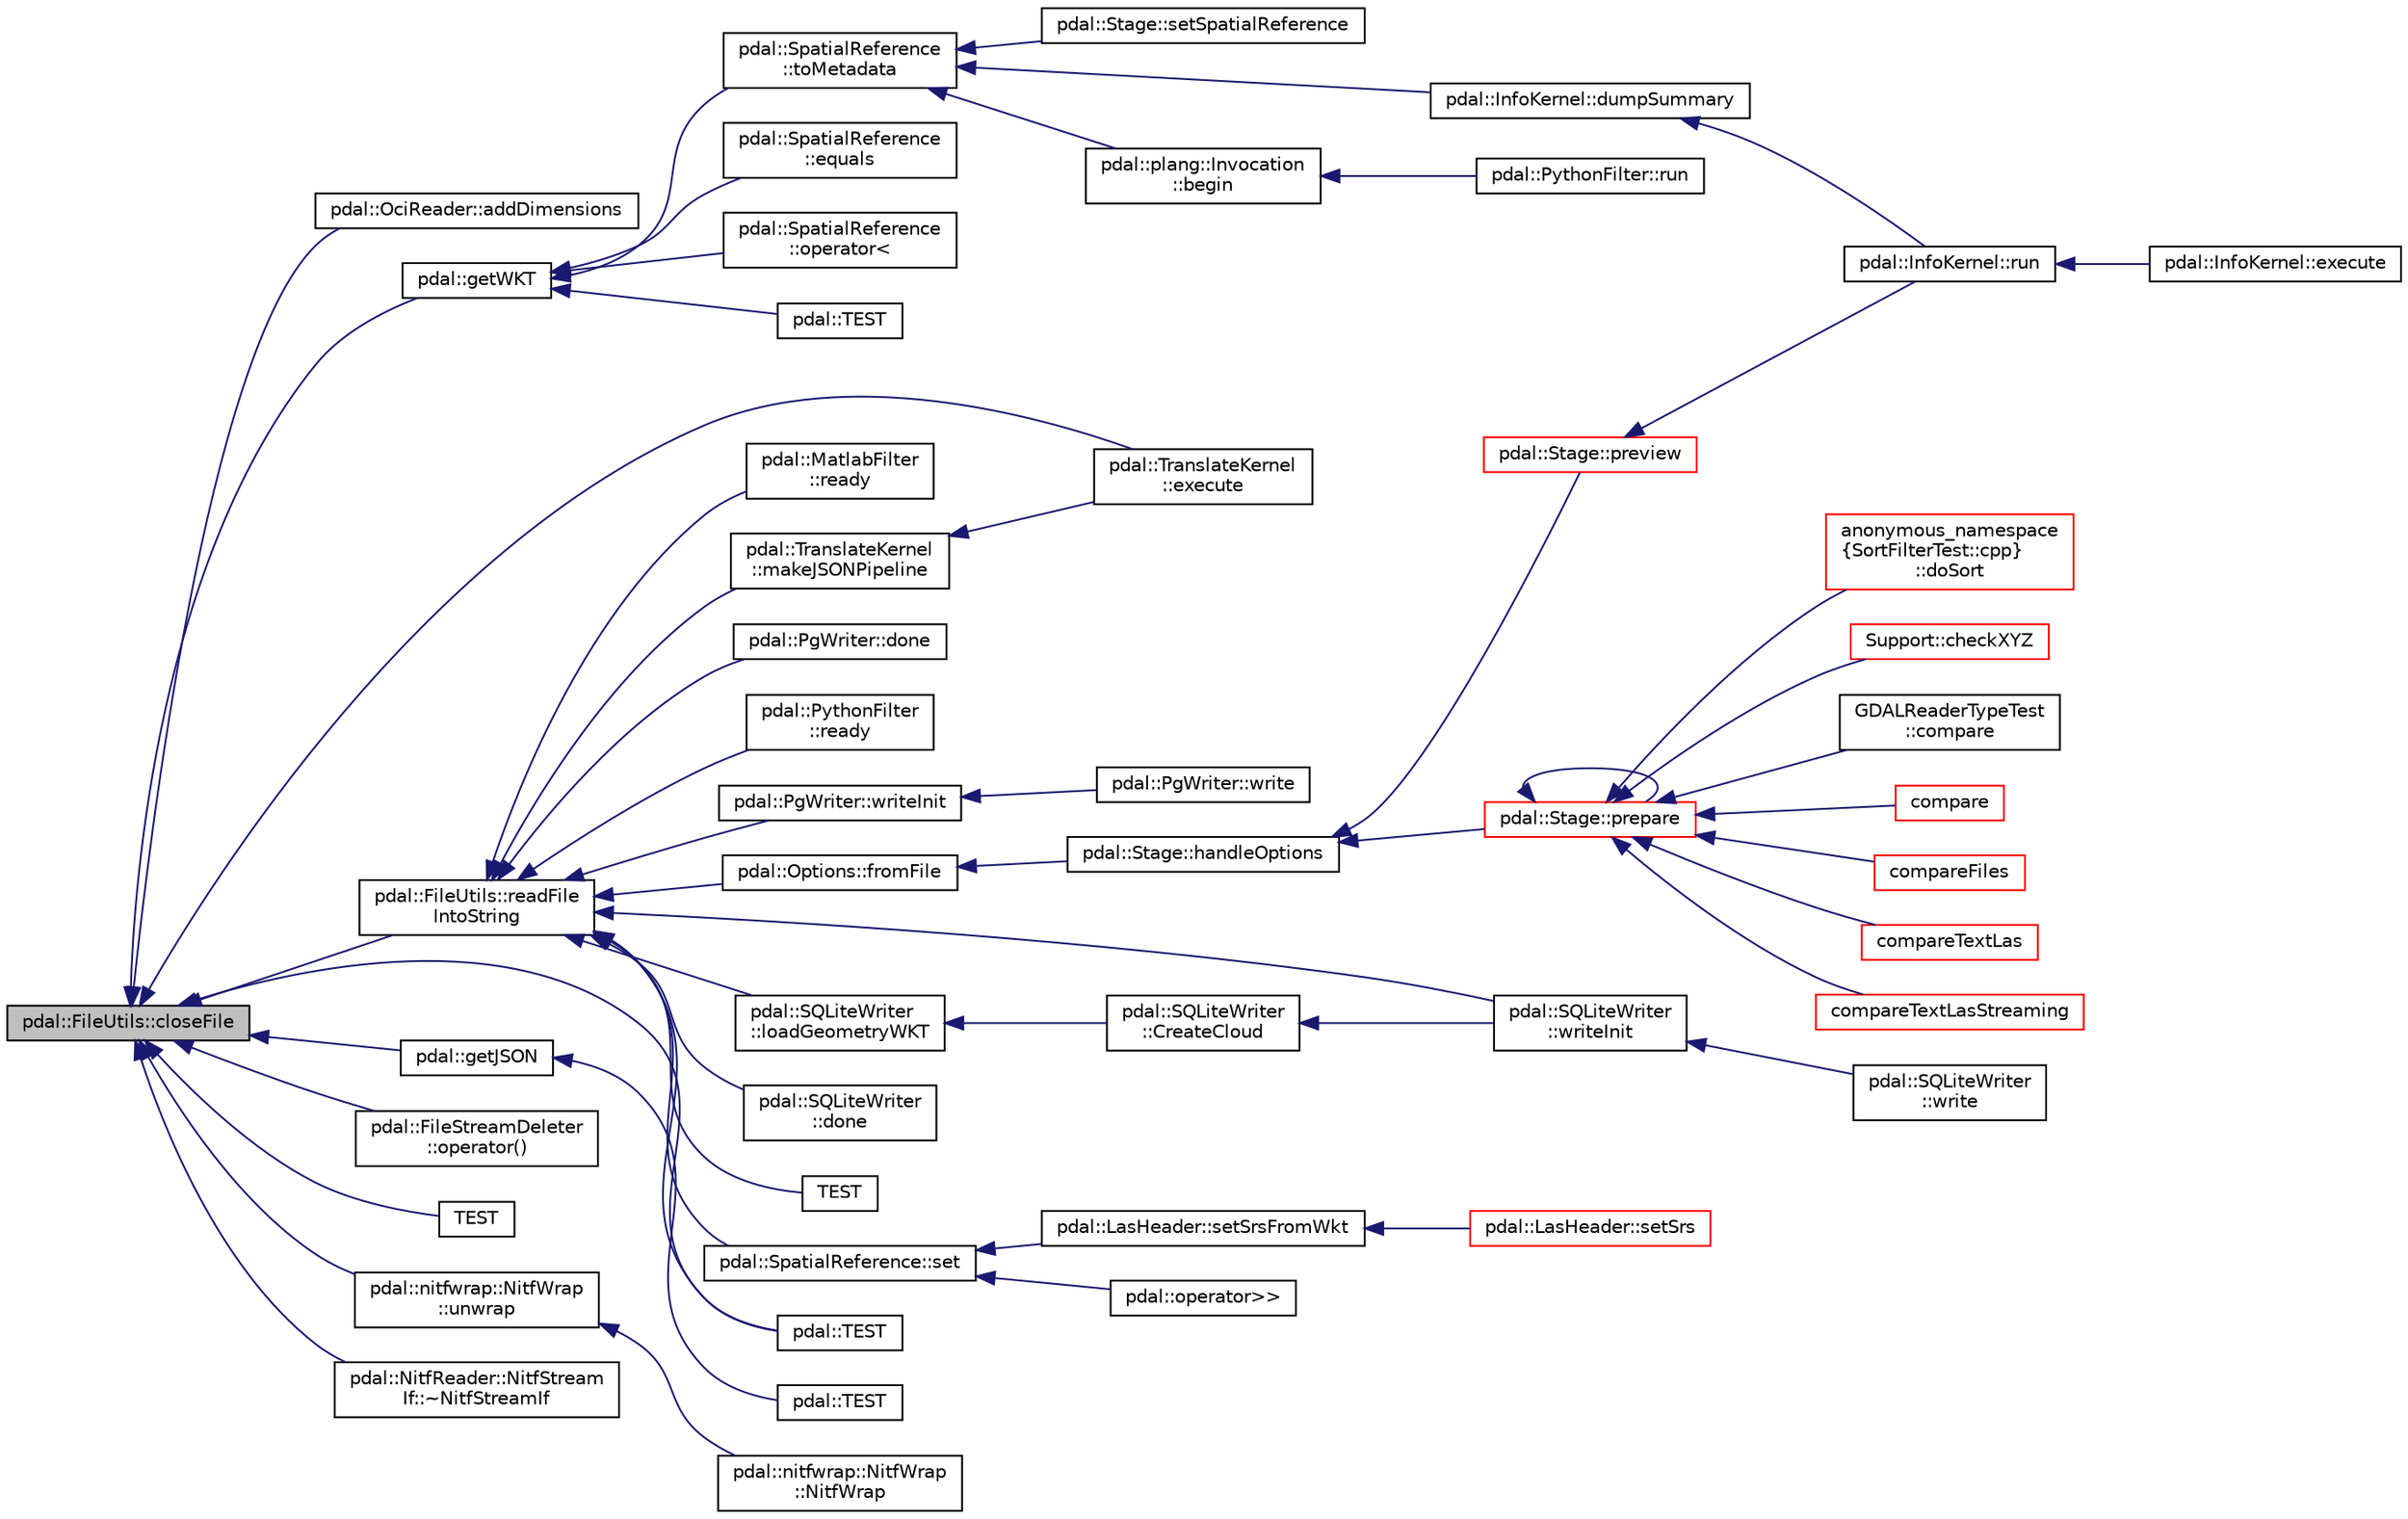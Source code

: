digraph "pdal::FileUtils::closeFile"
{
  edge [fontname="Helvetica",fontsize="10",labelfontname="Helvetica",labelfontsize="10"];
  node [fontname="Helvetica",fontsize="10",shape=record];
  rankdir="LR";
  Node1 [label="pdal::FileUtils::closeFile",height=0.2,width=0.4,color="black", fillcolor="grey75", style="filled", fontcolor="black"];
  Node1 -> Node2 [dir="back",color="midnightblue",fontsize="10",style="solid",fontname="Helvetica"];
  Node2 [label="pdal::OciReader::addDimensions",height=0.2,width=0.4,color="black", fillcolor="white", style="filled",URL="$classpdal_1_1OciReader.html#a4b1be832c15f90d15eb707f5d280ebaf"];
  Node1 -> Node3 [dir="back",color="midnightblue",fontsize="10",style="solid",fontname="Helvetica"];
  Node3 [label="pdal::TranslateKernel\l::execute",height=0.2,width=0.4,color="black", fillcolor="white", style="filled",URL="$classpdal_1_1TranslateKernel.html#a29dcfe64f27066795c729465ffbef49c"];
  Node1 -> Node4 [dir="back",color="midnightblue",fontsize="10",style="solid",fontname="Helvetica"];
  Node4 [label="pdal::getJSON",height=0.2,width=0.4,color="black", fillcolor="white", style="filled",URL="$namespacepdal.html#a9a02944d825e2c803eb5b38492151153"];
  Node4 -> Node5 [dir="back",color="midnightblue",fontsize="10",style="solid",fontname="Helvetica"];
  Node5 [label="pdal::TEST",height=0.2,width=0.4,color="black", fillcolor="white", style="filled",URL="$namespacepdal.html#a1b163dd701fb7cf19ff559c14a26c391"];
  Node1 -> Node6 [dir="back",color="midnightblue",fontsize="10",style="solid",fontname="Helvetica"];
  Node6 [label="pdal::getWKT",height=0.2,width=0.4,color="black", fillcolor="white", style="filled",URL="$namespacepdal.html#a5533547ac22c443217a5af2a0a32a985"];
  Node6 -> Node7 [dir="back",color="midnightblue",fontsize="10",style="solid",fontname="Helvetica"];
  Node7 [label="pdal::SpatialReference\l::equals",height=0.2,width=0.4,color="black", fillcolor="white", style="filled",URL="$classpdal_1_1SpatialReference.html#a2c6143234c9936b885f189e08fdcec29"];
  Node6 -> Node8 [dir="back",color="midnightblue",fontsize="10",style="solid",fontname="Helvetica"];
  Node8 [label="pdal::SpatialReference\l::operator\<",height=0.2,width=0.4,color="black", fillcolor="white", style="filled",URL="$classpdal_1_1SpatialReference.html#a2b3cb33a9a9a679735992818b859d00e"];
  Node6 -> Node9 [dir="back",color="midnightblue",fontsize="10",style="solid",fontname="Helvetica"];
  Node9 [label="pdal::TEST",height=0.2,width=0.4,color="black", fillcolor="white", style="filled",URL="$namespacepdal.html#a1a4a26a39088a3bf11d8dad472333e42"];
  Node6 -> Node10 [dir="back",color="midnightblue",fontsize="10",style="solid",fontname="Helvetica"];
  Node10 [label="pdal::SpatialReference\l::toMetadata",height=0.2,width=0.4,color="black", fillcolor="white", style="filled",URL="$classpdal_1_1SpatialReference.html#a21b1fe5de3b2c7b3886bb3262534148c"];
  Node10 -> Node11 [dir="back",color="midnightblue",fontsize="10",style="solid",fontname="Helvetica"];
  Node11 [label="pdal::plang::Invocation\l::begin",height=0.2,width=0.4,color="black", fillcolor="white", style="filled",URL="$classpdal_1_1plang_1_1Invocation.html#adfe14b064df9a0d4dcf2d1da8a7cb1d8"];
  Node11 -> Node12 [dir="back",color="midnightblue",fontsize="10",style="solid",fontname="Helvetica"];
  Node12 [label="pdal::PythonFilter::run",height=0.2,width=0.4,color="black", fillcolor="white", style="filled",URL="$classpdal_1_1PythonFilter.html#a237d32f937771c1f5792170606a440be"];
  Node10 -> Node13 [dir="back",color="midnightblue",fontsize="10",style="solid",fontname="Helvetica"];
  Node13 [label="pdal::InfoKernel::dumpSummary",height=0.2,width=0.4,color="black", fillcolor="white", style="filled",URL="$classpdal_1_1InfoKernel.html#a1565940c4cc3d85bc60bec4c25ba594e"];
  Node13 -> Node14 [dir="back",color="midnightblue",fontsize="10",style="solid",fontname="Helvetica"];
  Node14 [label="pdal::InfoKernel::run",height=0.2,width=0.4,color="black", fillcolor="white", style="filled",URL="$classpdal_1_1InfoKernel.html#a507a4fa6aa98127ddc55bb730bcf6a2f"];
  Node14 -> Node15 [dir="back",color="midnightblue",fontsize="10",style="solid",fontname="Helvetica"];
  Node15 [label="pdal::InfoKernel::execute",height=0.2,width=0.4,color="black", fillcolor="white", style="filled",URL="$classpdal_1_1InfoKernel.html#ac8d3f256fa5d844710b25034f4e22eaa"];
  Node10 -> Node16 [dir="back",color="midnightblue",fontsize="10",style="solid",fontname="Helvetica"];
  Node16 [label="pdal::Stage::setSpatialReference",height=0.2,width=0.4,color="black", fillcolor="white", style="filled",URL="$classpdal_1_1Stage.html#a41a9256cb192960a1f5f172897e52e65"];
  Node1 -> Node17 [dir="back",color="midnightblue",fontsize="10",style="solid",fontname="Helvetica"];
  Node17 [label="pdal::FileStreamDeleter\l::operator()",height=0.2,width=0.4,color="black", fillcolor="white", style="filled",URL="$structpdal_1_1FileStreamDeleter.html#a10c80698bb4e4903c6144a7dea477cbd"];
  Node1 -> Node18 [dir="back",color="midnightblue",fontsize="10",style="solid",fontname="Helvetica"];
  Node18 [label="pdal::FileUtils::readFile\lIntoString",height=0.2,width=0.4,color="black", fillcolor="white", style="filled",URL="$namespacepdal_1_1FileUtils.html#a183613921413dc5f8fe3efe45763945c"];
  Node18 -> Node19 [dir="back",color="midnightblue",fontsize="10",style="solid",fontname="Helvetica"];
  Node19 [label="pdal::TranslateKernel\l::makeJSONPipeline",height=0.2,width=0.4,color="black", fillcolor="white", style="filled",URL="$classpdal_1_1TranslateKernel.html#acf9dfedffb270ff71f0f73792cd3e87e"];
  Node19 -> Node3 [dir="back",color="midnightblue",fontsize="10",style="solid",fontname="Helvetica"];
  Node18 -> Node20 [dir="back",color="midnightblue",fontsize="10",style="solid",fontname="Helvetica"];
  Node20 [label="pdal::Options::fromFile",height=0.2,width=0.4,color="black", fillcolor="white", style="filled",URL="$classpdal_1_1Options.html#a541bdbfe72511dad8a22236f0a3cb2ab"];
  Node20 -> Node21 [dir="back",color="midnightblue",fontsize="10",style="solid",fontname="Helvetica"];
  Node21 [label="pdal::Stage::handleOptions",height=0.2,width=0.4,color="black", fillcolor="white", style="filled",URL="$classpdal_1_1Stage.html#a75f17f9b67f48f6aab1d98aadefc4d5c"];
  Node21 -> Node22 [dir="back",color="midnightblue",fontsize="10",style="solid",fontname="Helvetica"];
  Node22 [label="pdal::Stage::prepare",height=0.2,width=0.4,color="red", fillcolor="white", style="filled",URL="$classpdal_1_1Stage.html#a4b9296a59f8852b3d08630f1086bfbea"];
  Node22 -> Node23 [dir="back",color="midnightblue",fontsize="10",style="solid",fontname="Helvetica"];
  Node23 [label="Support::checkXYZ",height=0.2,width=0.4,color="red", fillcolor="white", style="filled",URL="$classSupport.html#a0f6b5ed9b20a213a0607f3b989b81cec"];
  Node22 -> Node24 [dir="back",color="midnightblue",fontsize="10",style="solid",fontname="Helvetica"];
  Node24 [label="GDALReaderTypeTest\l::compare",height=0.2,width=0.4,color="black", fillcolor="white", style="filled",URL="$classGDALReaderTypeTest.html#a7ccb2f33deda3d1840509c81f3718ca8"];
  Node22 -> Node25 [dir="back",color="midnightblue",fontsize="10",style="solid",fontname="Helvetica"];
  Node25 [label="compare",height=0.2,width=0.4,color="red", fillcolor="white", style="filled",URL="$OCITest_8cpp.html#aa992a42d3b52c376e3902f1412402781"];
  Node22 -> Node26 [dir="back",color="midnightblue",fontsize="10",style="solid",fontname="Helvetica"];
  Node26 [label="compareFiles",height=0.2,width=0.4,color="red", fillcolor="white", style="filled",URL="$LasWriterTest_8cpp.html#a3303a951654ed83ac6abc2a44e07b2d3"];
  Node22 -> Node27 [dir="back",color="midnightblue",fontsize="10",style="solid",fontname="Helvetica"];
  Node27 [label="compareTextLas",height=0.2,width=0.4,color="red", fillcolor="white", style="filled",URL="$TextReaderTest_8cpp.html#a509a22500d50c63ed7f1575067f5879d"];
  Node22 -> Node28 [dir="back",color="midnightblue",fontsize="10",style="solid",fontname="Helvetica"];
  Node28 [label="compareTextLasStreaming",height=0.2,width=0.4,color="red", fillcolor="white", style="filled",URL="$TextReaderTest_8cpp.html#afffb357c566f20e6383568d28525817a"];
  Node22 -> Node29 [dir="back",color="midnightblue",fontsize="10",style="solid",fontname="Helvetica"];
  Node29 [label="anonymous_namespace\l\{SortFilterTest::cpp\}\l::doSort",height=0.2,width=0.4,color="red", fillcolor="white", style="filled",URL="$namespaceanonymous__namespace_02SortFilterTest_8cpp_03.html#a4dd665dd162481d153ad54779b8e970b"];
  Node22 -> Node22 [dir="back",color="midnightblue",fontsize="10",style="solid",fontname="Helvetica"];
  Node21 -> Node30 [dir="back",color="midnightblue",fontsize="10",style="solid",fontname="Helvetica"];
  Node30 [label="pdal::Stage::preview",height=0.2,width=0.4,color="red", fillcolor="white", style="filled",URL="$classpdal_1_1Stage.html#a25bb5ef4315f98fb88657876077ae7e4"];
  Node30 -> Node14 [dir="back",color="midnightblue",fontsize="10",style="solid",fontname="Helvetica"];
  Node18 -> Node31 [dir="back",color="midnightblue",fontsize="10",style="solid",fontname="Helvetica"];
  Node31 [label="pdal::SpatialReference::set",height=0.2,width=0.4,color="black", fillcolor="white", style="filled",URL="$classpdal_1_1SpatialReference.html#a703ac7b3efc133deb36ad56416284ba7"];
  Node31 -> Node32 [dir="back",color="midnightblue",fontsize="10",style="solid",fontname="Helvetica"];
  Node32 [label="pdal::operator\>\>",height=0.2,width=0.4,color="black", fillcolor="white", style="filled",URL="$namespacepdal.html#a15c6c8de1202ba7f8067ad02df603177"];
  Node31 -> Node33 [dir="back",color="midnightblue",fontsize="10",style="solid",fontname="Helvetica"];
  Node33 [label="pdal::LasHeader::setSrsFromWkt",height=0.2,width=0.4,color="black", fillcolor="white", style="filled",URL="$classpdal_1_1LasHeader.html#a61632ae01a0cbb279c3b15f4e6878c44"];
  Node33 -> Node34 [dir="back",color="midnightblue",fontsize="10",style="solid",fontname="Helvetica"];
  Node34 [label="pdal::LasHeader::setSrs",height=0.2,width=0.4,color="red", fillcolor="white", style="filled",URL="$classpdal_1_1LasHeader.html#a940d819d418dcd815466fe98f292dab5"];
  Node18 -> Node35 [dir="back",color="midnightblue",fontsize="10",style="solid",fontname="Helvetica"];
  Node35 [label="pdal::MatlabFilter\l::ready",height=0.2,width=0.4,color="black", fillcolor="white", style="filled",URL="$classpdal_1_1MatlabFilter.html#ae6531cf2226789e427db3e49d50d5fc9"];
  Node18 -> Node36 [dir="back",color="midnightblue",fontsize="10",style="solid",fontname="Helvetica"];
  Node36 [label="pdal::PgWriter::writeInit",height=0.2,width=0.4,color="black", fillcolor="white", style="filled",URL="$classpdal_1_1PgWriter.html#a533424111db08989e4d3a670e9db884f"];
  Node36 -> Node37 [dir="back",color="midnightblue",fontsize="10",style="solid",fontname="Helvetica"];
  Node37 [label="pdal::PgWriter::write",height=0.2,width=0.4,color="black", fillcolor="white", style="filled",URL="$classpdal_1_1PgWriter.html#a75d2fa0130cb17470e69425c0b866635"];
  Node18 -> Node38 [dir="back",color="midnightblue",fontsize="10",style="solid",fontname="Helvetica"];
  Node38 [label="pdal::PgWriter::done",height=0.2,width=0.4,color="black", fillcolor="white", style="filled",URL="$classpdal_1_1PgWriter.html#ac96f312d6b89daab3653f3072d0a899d"];
  Node18 -> Node39 [dir="back",color="midnightblue",fontsize="10",style="solid",fontname="Helvetica"];
  Node39 [label="pdal::PythonFilter\l::ready",height=0.2,width=0.4,color="black", fillcolor="white", style="filled",URL="$classpdal_1_1PythonFilter.html#a41e46c27dc25ccef5dacbf207c4602fc"];
  Node18 -> Node40 [dir="back",color="midnightblue",fontsize="10",style="solid",fontname="Helvetica"];
  Node40 [label="pdal::SQLiteWriter\l::writeInit",height=0.2,width=0.4,color="black", fillcolor="white", style="filled",URL="$classpdal_1_1SQLiteWriter.html#aeb1ac7f6fa795c2c0c47eff286aae3a0"];
  Node40 -> Node41 [dir="back",color="midnightblue",fontsize="10",style="solid",fontname="Helvetica"];
  Node41 [label="pdal::SQLiteWriter\l::write",height=0.2,width=0.4,color="black", fillcolor="white", style="filled",URL="$classpdal_1_1SQLiteWriter.html#a258990451ca91103f10913812e5ef623"];
  Node18 -> Node42 [dir="back",color="midnightblue",fontsize="10",style="solid",fontname="Helvetica"];
  Node42 [label="pdal::SQLiteWriter\l::loadGeometryWKT",height=0.2,width=0.4,color="black", fillcolor="white", style="filled",URL="$classpdal_1_1SQLiteWriter.html#a698025ff93d422b5cd3d9209310b4971"];
  Node42 -> Node43 [dir="back",color="midnightblue",fontsize="10",style="solid",fontname="Helvetica"];
  Node43 [label="pdal::SQLiteWriter\l::CreateCloud",height=0.2,width=0.4,color="black", fillcolor="white", style="filled",URL="$classpdal_1_1SQLiteWriter.html#abe82618f125304df98d7719e6078fc0a"];
  Node43 -> Node40 [dir="back",color="midnightblue",fontsize="10",style="solid",fontname="Helvetica"];
  Node18 -> Node44 [dir="back",color="midnightblue",fontsize="10",style="solid",fontname="Helvetica"];
  Node44 [label="pdal::SQLiteWriter\l::done",height=0.2,width=0.4,color="black", fillcolor="white", style="filled",URL="$classpdal_1_1SQLiteWriter.html#aa9c6e9abf8194b71dbe8cbb8cb88d21f"];
  Node18 -> Node45 [dir="back",color="midnightblue",fontsize="10",style="solid",fontname="Helvetica"];
  Node45 [label="pdal::TEST",height=0.2,width=0.4,color="black", fillcolor="white", style="filled",URL="$namespacepdal.html#aa06938168593f61abd59b9a856423fe5"];
  Node18 -> Node46 [dir="back",color="midnightblue",fontsize="10",style="solid",fontname="Helvetica"];
  Node46 [label="TEST",height=0.2,width=0.4,color="black", fillcolor="white", style="filled",URL="$FileUtilsTest_8cpp.html#a42610b6ba5f9dedcf1cc3e92df1d6268"];
  Node1 -> Node47 [dir="back",color="midnightblue",fontsize="10",style="solid",fontname="Helvetica"];
  Node47 [label="TEST",height=0.2,width=0.4,color="black", fillcolor="white", style="filled",URL="$FileUtilsTest_8cpp.html#a3ed972b865f5ecc3d9b7851abfcea2ea"];
  Node1 -> Node45 [dir="back",color="midnightblue",fontsize="10",style="solid",fontname="Helvetica"];
  Node1 -> Node48 [dir="back",color="midnightblue",fontsize="10",style="solid",fontname="Helvetica"];
  Node48 [label="pdal::nitfwrap::NitfWrap\l::unwrap",height=0.2,width=0.4,color="black", fillcolor="white", style="filled",URL="$classpdal_1_1nitfwrap_1_1NitfWrap.html#a427c1cc359051aed8f90ec5ba317de89"];
  Node48 -> Node49 [dir="back",color="midnightblue",fontsize="10",style="solid",fontname="Helvetica"];
  Node49 [label="pdal::nitfwrap::NitfWrap\l::NitfWrap",height=0.2,width=0.4,color="black", fillcolor="white", style="filled",URL="$classpdal_1_1nitfwrap_1_1NitfWrap.html#a507defc6c08af645c161ee875c58374a"];
  Node1 -> Node50 [dir="back",color="midnightblue",fontsize="10",style="solid",fontname="Helvetica"];
  Node50 [label="pdal::NitfReader::NitfStream\lIf::~NitfStreamIf",height=0.2,width=0.4,color="black", fillcolor="white", style="filled",URL="$classpdal_1_1NitfReader_1_1NitfStreamIf.html#a33ac21a3c91b9417d5ec54e06fd3e4db"];
}
